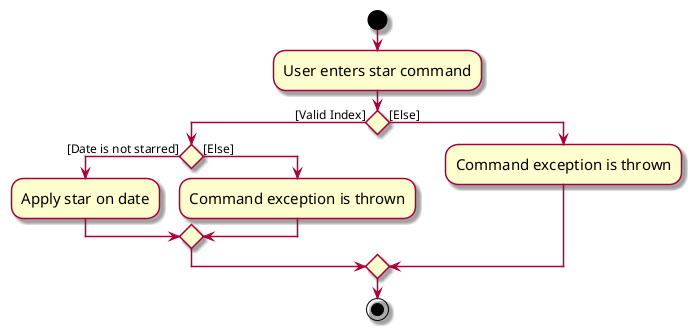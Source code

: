 
@startuml
skin rose
skinparam ActivityFontSize 15
skinparam ArrowFontSize 12

start
:User enters star command;

if () then ([Valid Index])
    if () then ([Date is not starred])
        :Apply star on date;
    else ([Else])
        :Command exception is thrown;
    endif
else ([Else])
    :Command exception is thrown;
endif

stop
@enduml
